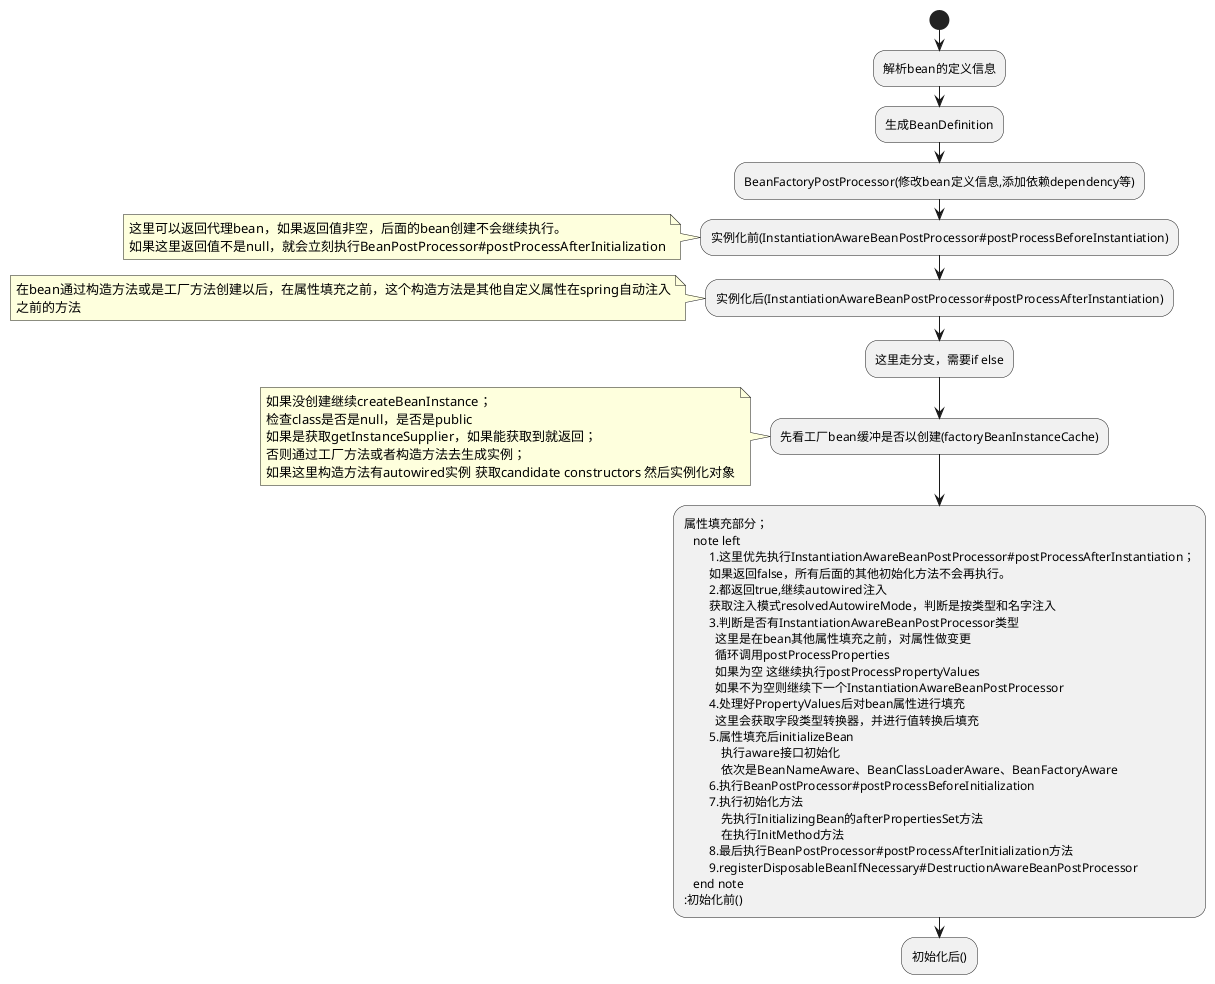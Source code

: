 @startuml
'https://plantuml.com/activity-diagram-beta

start
:解析bean的定义信息;
:生成BeanDefinition;
:BeanFactoryPostProcessor(修改bean定义信息,添加依赖dependency等);
:实例化前(InstantiationAwareBeanPostProcessor#postProcessBeforeInstantiation);
    note left
        这里可以返回代理bean，如果返回值非空，后面的bean创建不会继续执行。
        如果这里返回值不是null，就会立刻执行BeanPostProcessor#postProcessAfterInitialization
    end note
:实例化后(InstantiationAwareBeanPostProcessor#postProcessAfterInstantiation);
     note left
        在bean通过构造方法或是工厂方法创建以后，在属性填充之前，这个构造方法是其他自定义属性在spring自动注入
        之前的方法
     end note
:这里走分支，需要if else;
:先看工厂bean缓冲是否以创建(factoryBeanInstanceCache);
    note left
        如果没创建继续createBeanInstance；
        检查class是否是null，是否是public
        如果是获取getInstanceSupplier，如果能获取到就返回；
        否则通过工厂方法或者构造方法去生成实例；
        如果这里构造方法有autowired实例 获取candidate constructors 然后实例化对象
    end note

:属性填充部分；
   note left
        1.这里优先执行InstantiationAwareBeanPostProcessor#postProcessAfterInstantiation；
        如果返回false，所有后面的其他初始化方法不会再执行。
        2.都返回true,继续autowired注入
        获取注入模式resolvedAutowireMode，判断是按类型和名字注入
        3.判断是否有InstantiationAwareBeanPostProcessor类型
          这里是在bean其他属性填充之前，对属性做变更
          循环调用postProcessProperties
          如果为空 这继续执行postProcessPropertyValues
          如果不为空则继续下一个InstantiationAwareBeanPostProcessor
        4.处理好PropertyValues后对bean属性进行填充
          这里会获取字段类型转换器，并进行值转换后填充
        5.属性填充后initializeBean
            执行aware接口初始化
            依次是BeanNameAware、BeanClassLoaderAware、BeanFactoryAware
        6.执行BeanPostProcessor#postProcessBeforeInitialization
        7.执行初始化方法
            先执行InitializingBean的afterPropertiesSet方法
            在执行InitMethod方法
        8.最后执行BeanPostProcessor#postProcessAfterInitialization方法
        9.registerDisposableBeanIfNecessary#DestructionAwareBeanPostProcessor
   end note
:初始化前();
:初始化后();

@enduml
